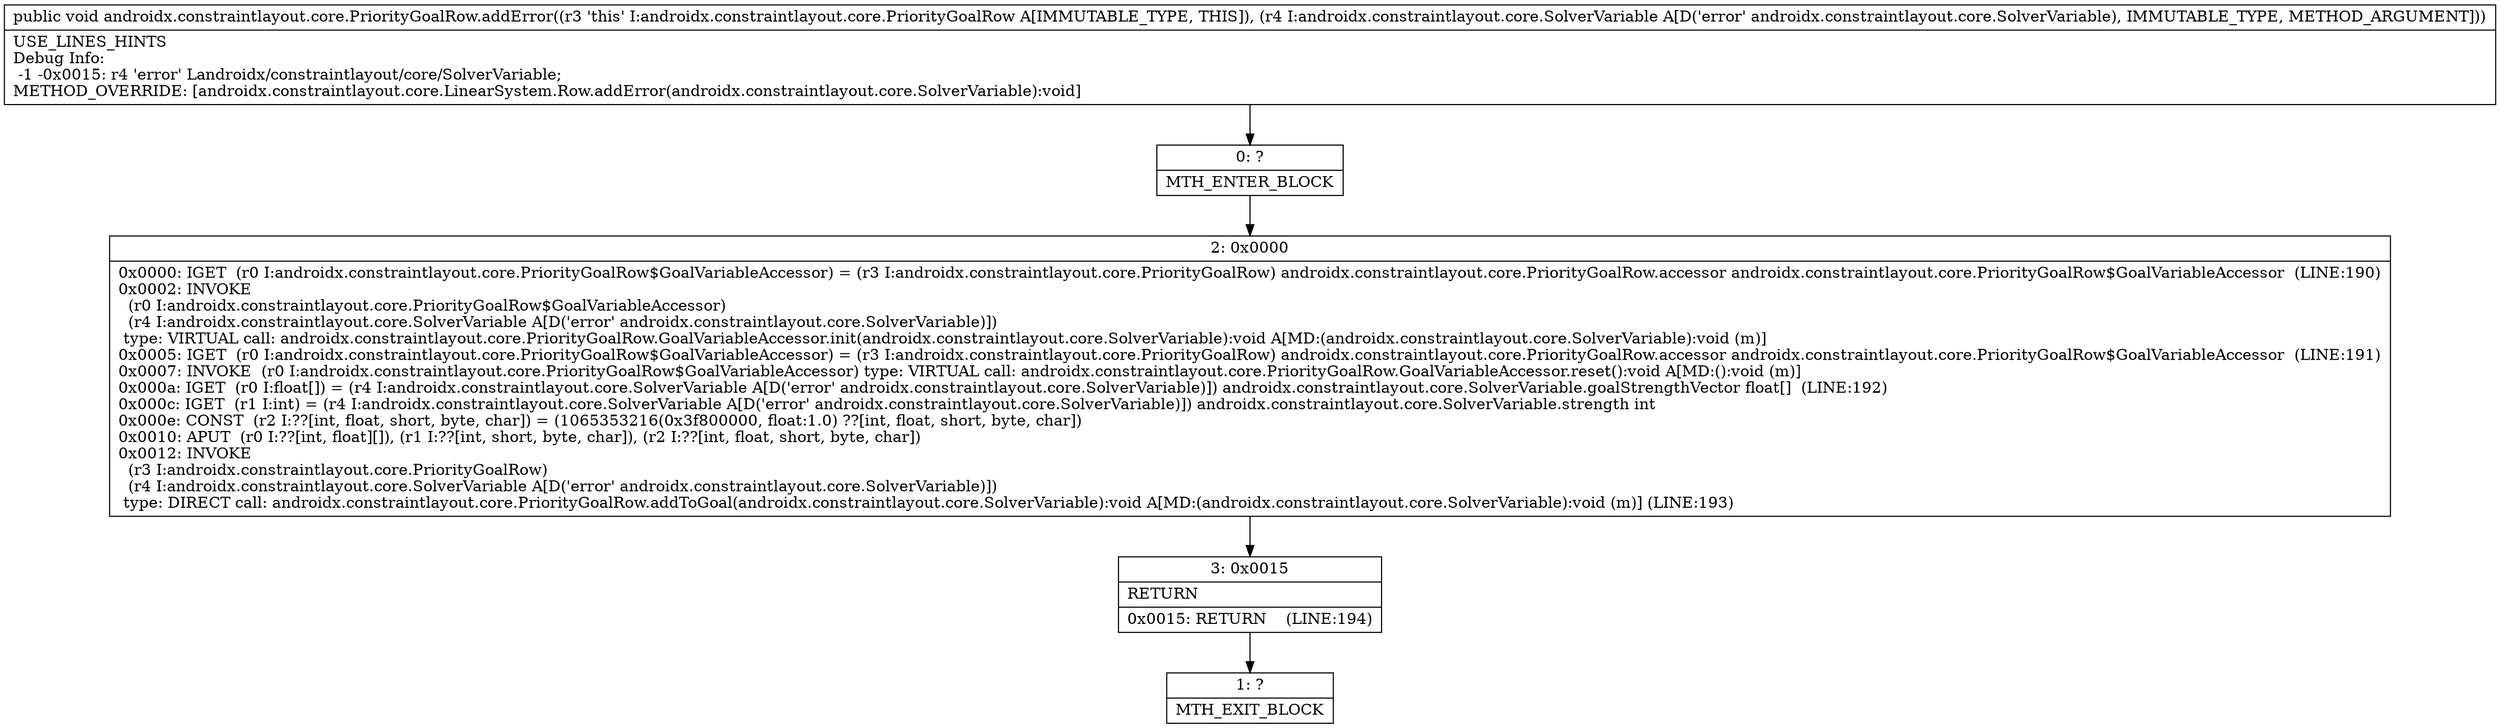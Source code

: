 digraph "CFG forandroidx.constraintlayout.core.PriorityGoalRow.addError(Landroidx\/constraintlayout\/core\/SolverVariable;)V" {
Node_0 [shape=record,label="{0\:\ ?|MTH_ENTER_BLOCK\l}"];
Node_2 [shape=record,label="{2\:\ 0x0000|0x0000: IGET  (r0 I:androidx.constraintlayout.core.PriorityGoalRow$GoalVariableAccessor) = (r3 I:androidx.constraintlayout.core.PriorityGoalRow) androidx.constraintlayout.core.PriorityGoalRow.accessor androidx.constraintlayout.core.PriorityGoalRow$GoalVariableAccessor  (LINE:190)\l0x0002: INVOKE  \l  (r0 I:androidx.constraintlayout.core.PriorityGoalRow$GoalVariableAccessor)\l  (r4 I:androidx.constraintlayout.core.SolverVariable A[D('error' androidx.constraintlayout.core.SolverVariable)])\l type: VIRTUAL call: androidx.constraintlayout.core.PriorityGoalRow.GoalVariableAccessor.init(androidx.constraintlayout.core.SolverVariable):void A[MD:(androidx.constraintlayout.core.SolverVariable):void (m)]\l0x0005: IGET  (r0 I:androidx.constraintlayout.core.PriorityGoalRow$GoalVariableAccessor) = (r3 I:androidx.constraintlayout.core.PriorityGoalRow) androidx.constraintlayout.core.PriorityGoalRow.accessor androidx.constraintlayout.core.PriorityGoalRow$GoalVariableAccessor  (LINE:191)\l0x0007: INVOKE  (r0 I:androidx.constraintlayout.core.PriorityGoalRow$GoalVariableAccessor) type: VIRTUAL call: androidx.constraintlayout.core.PriorityGoalRow.GoalVariableAccessor.reset():void A[MD:():void (m)]\l0x000a: IGET  (r0 I:float[]) = (r4 I:androidx.constraintlayout.core.SolverVariable A[D('error' androidx.constraintlayout.core.SolverVariable)]) androidx.constraintlayout.core.SolverVariable.goalStrengthVector float[]  (LINE:192)\l0x000c: IGET  (r1 I:int) = (r4 I:androidx.constraintlayout.core.SolverVariable A[D('error' androidx.constraintlayout.core.SolverVariable)]) androidx.constraintlayout.core.SolverVariable.strength int \l0x000e: CONST  (r2 I:??[int, float, short, byte, char]) = (1065353216(0x3f800000, float:1.0) ??[int, float, short, byte, char]) \l0x0010: APUT  (r0 I:??[int, float][]), (r1 I:??[int, short, byte, char]), (r2 I:??[int, float, short, byte, char]) \l0x0012: INVOKE  \l  (r3 I:androidx.constraintlayout.core.PriorityGoalRow)\l  (r4 I:androidx.constraintlayout.core.SolverVariable A[D('error' androidx.constraintlayout.core.SolverVariable)])\l type: DIRECT call: androidx.constraintlayout.core.PriorityGoalRow.addToGoal(androidx.constraintlayout.core.SolverVariable):void A[MD:(androidx.constraintlayout.core.SolverVariable):void (m)] (LINE:193)\l}"];
Node_3 [shape=record,label="{3\:\ 0x0015|RETURN\l|0x0015: RETURN    (LINE:194)\l}"];
Node_1 [shape=record,label="{1\:\ ?|MTH_EXIT_BLOCK\l}"];
MethodNode[shape=record,label="{public void androidx.constraintlayout.core.PriorityGoalRow.addError((r3 'this' I:androidx.constraintlayout.core.PriorityGoalRow A[IMMUTABLE_TYPE, THIS]), (r4 I:androidx.constraintlayout.core.SolverVariable A[D('error' androidx.constraintlayout.core.SolverVariable), IMMUTABLE_TYPE, METHOD_ARGUMENT]))  | USE_LINES_HINTS\lDebug Info:\l  \-1 \-0x0015: r4 'error' Landroidx\/constraintlayout\/core\/SolverVariable;\lMETHOD_OVERRIDE: [androidx.constraintlayout.core.LinearSystem.Row.addError(androidx.constraintlayout.core.SolverVariable):void]\l}"];
MethodNode -> Node_0;Node_0 -> Node_2;
Node_2 -> Node_3;
Node_3 -> Node_1;
}

